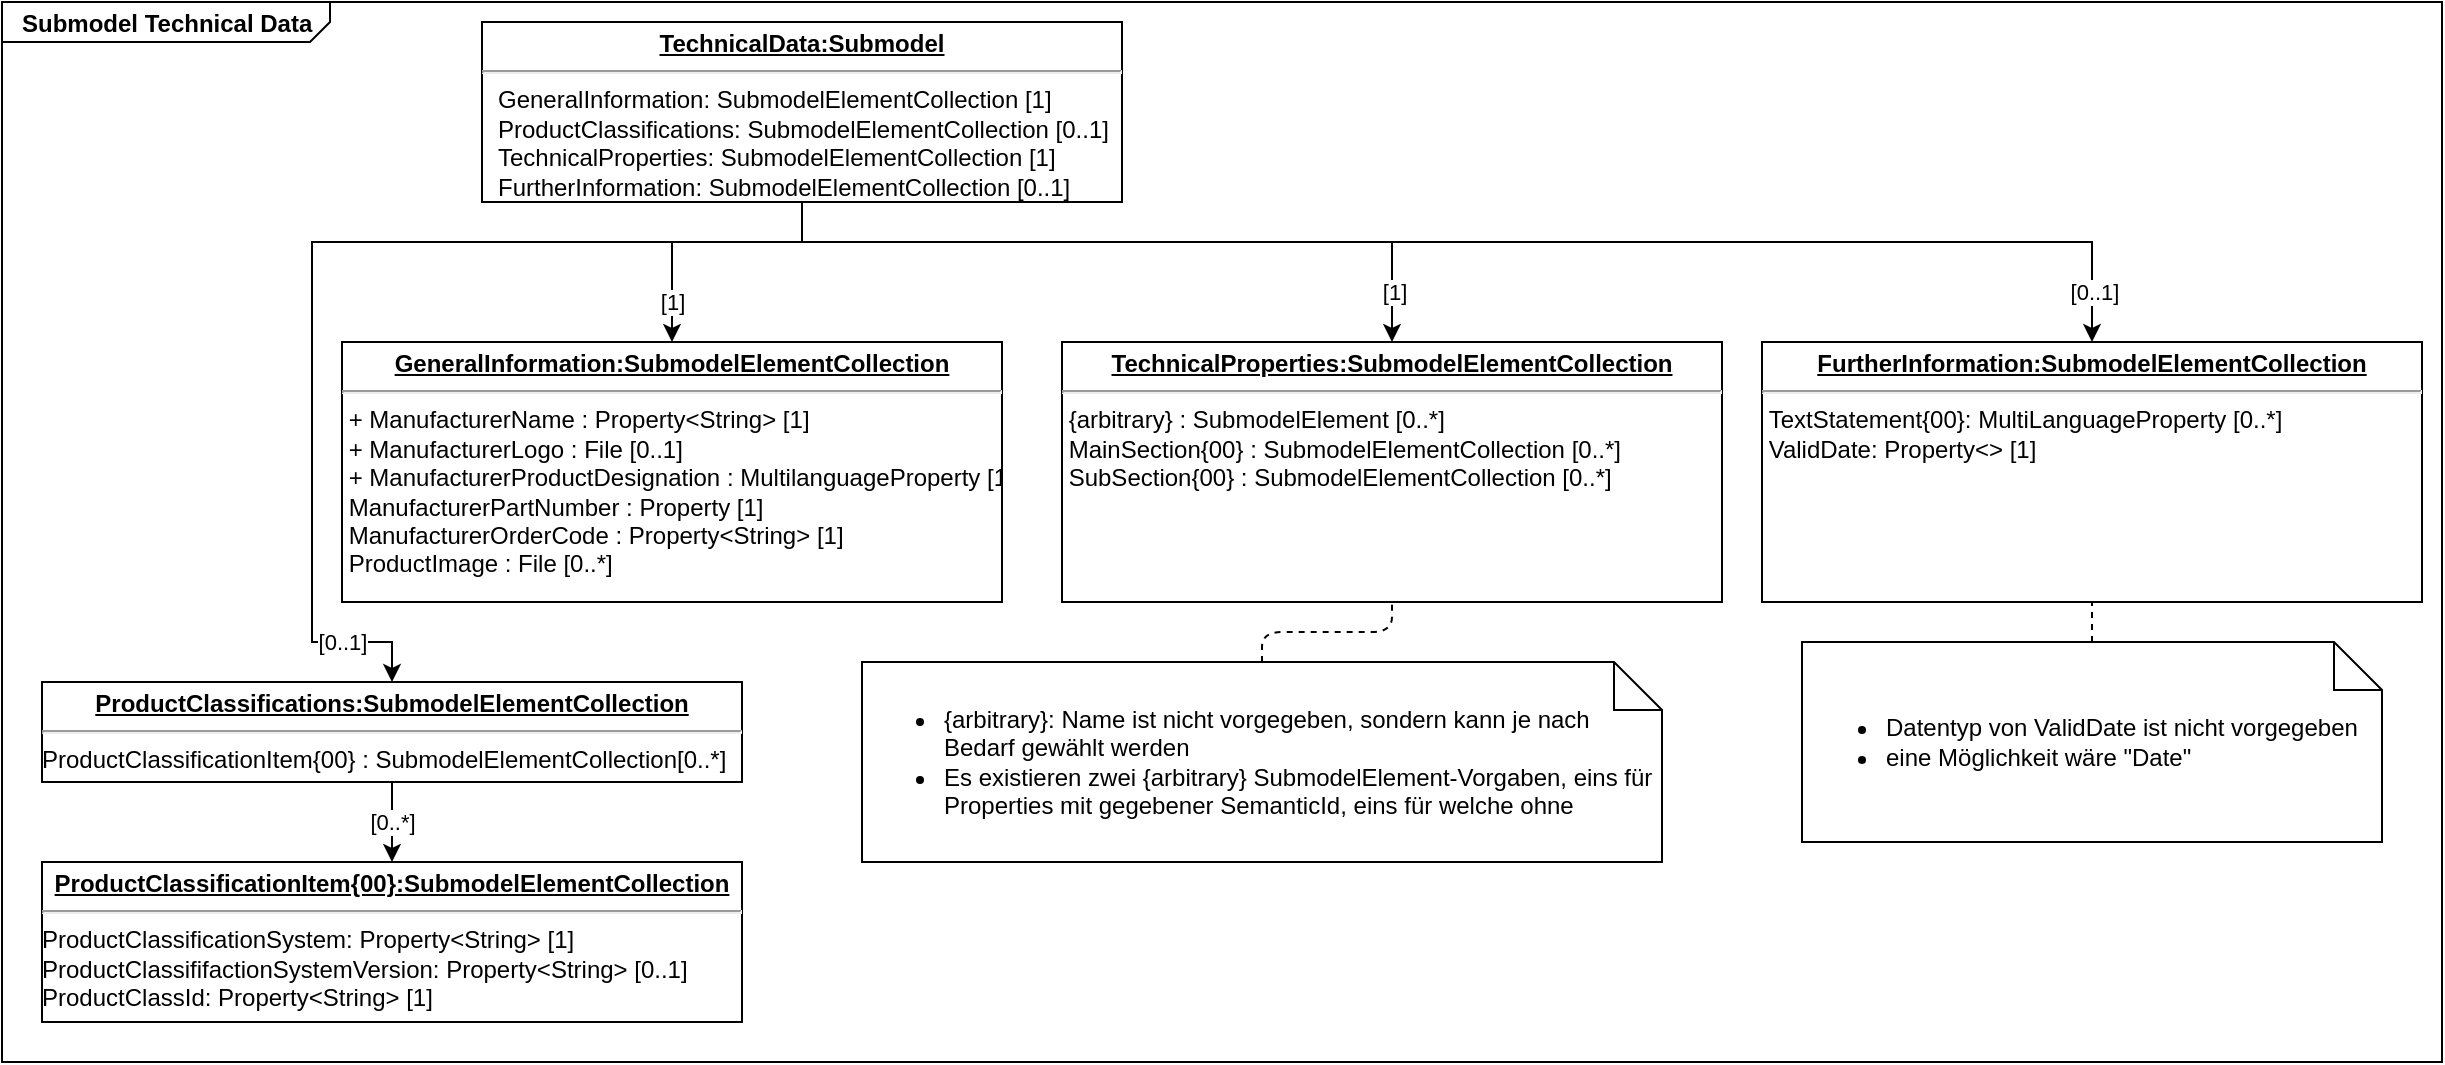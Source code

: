 <mxfile version="13.10.0" type="github">
  <diagram id="LOZXMUCH9rTvnQsDgAjs" name="Page-1">
    <mxGraphModel dx="1423" dy="673" grid="1" gridSize="10" guides="1" tooltips="1" connect="1" arrows="1" fold="1" page="1" pageScale="1" pageWidth="827" pageHeight="1169" math="0" shadow="0">
      <root>
        <mxCell id="0" />
        <mxCell id="1" parent="0" />
        <mxCell id="1MPD8Sa-97pu1-lE3-MR-6" value="&lt;p style=&quot;margin: 0px ; margin-top: 4px ; margin-left: 10px ; text-align: left&quot;&gt;&lt;b&gt;Submodel Technical Data&lt;br&gt;&lt;/b&gt;&lt;/p&gt;" style="html=1;strokeWidth=1;shape=mxgraph.sysml.package;html=1;overflow=fill;whiteSpace=wrap;labelX=164.29;" vertex="1" parent="1">
          <mxGeometry x="70" y="60" width="1220" height="530" as="geometry" />
        </mxCell>
        <mxCell id="JSMg2LDfkCpK5-ybNOtz-7" style="edgeStyle=orthogonalEdgeStyle;rounded=0;orthogonalLoop=1;jettySize=auto;html=1;exitX=0.5;exitY=1;exitDx=0;exitDy=0;entryX=0.5;entryY=0;entryDx=0;entryDy=0;" parent="1" source="JSMg2LDfkCpK5-ybNOtz-1" target="JSMg2LDfkCpK5-ybNOtz-2" edge="1">
          <mxGeometry relative="1" as="geometry">
            <Array as="points">
              <mxPoint x="470" y="180" />
              <mxPoint x="405" y="180" />
            </Array>
          </mxGeometry>
        </mxCell>
        <mxCell id="JSMg2LDfkCpK5-ybNOtz-10" value="[1]" style="edgeLabel;html=1;align=center;verticalAlign=middle;resizable=0;points=[];" parent="JSMg2LDfkCpK5-ybNOtz-7" vertex="1" connectable="0">
          <mxGeometry x="-0.253" y="-4" relative="1" as="geometry">
            <mxPoint x="-34.53" y="33.94" as="offset" />
          </mxGeometry>
        </mxCell>
        <mxCell id="JSMg2LDfkCpK5-ybNOtz-8" style="edgeStyle=orthogonalEdgeStyle;rounded=0;orthogonalLoop=1;jettySize=auto;html=1;exitX=0.5;exitY=1;exitDx=0;exitDy=0;entryX=0.5;entryY=0;entryDx=0;entryDy=0;" parent="1" source="JSMg2LDfkCpK5-ybNOtz-1" target="JSMg2LDfkCpK5-ybNOtz-5" edge="1">
          <mxGeometry relative="1" as="geometry">
            <Array as="points">
              <mxPoint x="470" y="180" />
              <mxPoint x="225" y="180" />
              <mxPoint x="225" y="380" />
              <mxPoint x="265" y="380" />
            </Array>
          </mxGeometry>
        </mxCell>
        <mxCell id="JSMg2LDfkCpK5-ybNOtz-11" value="&lt;div&gt;[0..1]&lt;/div&gt;" style="edgeLabel;html=1;align=center;verticalAlign=middle;resizable=0;points=[];" parent="JSMg2LDfkCpK5-ybNOtz-8" vertex="1" connectable="0">
          <mxGeometry x="-0.152" y="2" relative="1" as="geometry">
            <mxPoint x="-27.76" y="197.94" as="offset" />
          </mxGeometry>
        </mxCell>
        <mxCell id="JSMg2LDfkCpK5-ybNOtz-17" style="edgeStyle=orthogonalEdgeStyle;rounded=0;orthogonalLoop=1;jettySize=auto;html=1;exitX=0.5;exitY=1;exitDx=0;exitDy=0;entryX=0.5;entryY=0;entryDx=0;entryDy=0;" parent="1" source="JSMg2LDfkCpK5-ybNOtz-1" target="JSMg2LDfkCpK5-ybNOtz-13" edge="1">
          <mxGeometry relative="1" as="geometry">
            <Array as="points">
              <mxPoint x="470" y="180" />
              <mxPoint x="765" y="180" />
            </Array>
          </mxGeometry>
        </mxCell>
        <mxCell id="JSMg2LDfkCpK5-ybNOtz-18" value="[1]" style="edgeLabel;html=1;align=center;verticalAlign=middle;resizable=0;points=[];" parent="JSMg2LDfkCpK5-ybNOtz-17" vertex="1" connectable="0">
          <mxGeometry x="0.615" relative="1" as="geometry">
            <mxPoint x="20.88" y="25" as="offset" />
          </mxGeometry>
        </mxCell>
        <mxCell id="JSMg2LDfkCpK5-ybNOtz-19" style="edgeStyle=orthogonalEdgeStyle;rounded=0;orthogonalLoop=1;jettySize=auto;html=1;exitX=0.5;exitY=1;exitDx=0;exitDy=0;entryX=0.5;entryY=0;entryDx=0;entryDy=0;" parent="1" source="JSMg2LDfkCpK5-ybNOtz-1" target="JSMg2LDfkCpK5-ybNOtz-14" edge="1">
          <mxGeometry relative="1" as="geometry">
            <Array as="points">
              <mxPoint x="470" y="180" />
              <mxPoint x="1115" y="180" />
            </Array>
          </mxGeometry>
        </mxCell>
        <mxCell id="JSMg2LDfkCpK5-ybNOtz-20" value="&lt;div&gt;[0..1]&lt;/div&gt;" style="edgeLabel;html=1;align=center;verticalAlign=middle;resizable=0;points=[];" parent="JSMg2LDfkCpK5-ybNOtz-19" vertex="1" connectable="0">
          <mxGeometry x="0.815" y="2" relative="1" as="geometry">
            <mxPoint x="16.76" y="27" as="offset" />
          </mxGeometry>
        </mxCell>
        <mxCell id="JSMg2LDfkCpK5-ybNOtz-1" value="&lt;p style=&quot;margin: 0px ; margin-top: 4px ; text-align: center ; text-decoration: underline&quot;&gt;&lt;b&gt;TechnicalData:Submodel&lt;/b&gt;&lt;/p&gt;&lt;hr&gt;&lt;p style=&quot;margin: 0px ; margin-left: 8px&quot;&gt;GeneralInformation: SubmodelElementCollection [1]&lt;br&gt;&lt;/p&gt;&lt;p style=&quot;margin: 0px ; margin-left: 8px&quot;&gt;ProductClassifications: SubmodelElementCollection [0..1]&lt;br&gt;&lt;/p&gt;&lt;p style=&quot;margin: 0px ; margin-left: 8px&quot;&gt;TechnicalProperties: SubmodelElementCollection [1]&lt;br&gt;&lt;/p&gt;&lt;p style=&quot;margin: 0px ; margin-left: 8px&quot;&gt;FurtherInformation: SubmodelElementCollection [0..1]&lt;br&gt;&lt;/p&gt;" style="verticalAlign=top;align=left;overflow=fill;fontSize=12;fontFamily=Helvetica;html=1;" parent="1" vertex="1">
          <mxGeometry x="310" y="70" width="320" height="90" as="geometry" />
        </mxCell>
        <mxCell id="JSMg2LDfkCpK5-ybNOtz-2" value="&lt;p style=&quot;margin: 0px ; margin-top: 4px ; text-align: center ; text-decoration: underline&quot;&gt;&lt;b&gt;GeneralInformation:SubmodelElementCollection&lt;/b&gt; &lt;/p&gt;&lt;hr&gt;&lt;div&gt;&amp;nbsp;+ ManufacturerName : Property&amp;lt;String&amp;gt; [1]&lt;/div&gt;&lt;div&gt;&amp;nbsp;+ ManufacturerLogo : File [0..1]&lt;/div&gt;&amp;nbsp;+ ManufacturerProductDesignation : MultilanguageProperty [1]&lt;br&gt;&amp;nbsp;ManufacturerPartNumber : Property [1]&lt;br&gt;&amp;nbsp;ManufacturerOrderCode : Property&amp;lt;String&amp;gt; [1]&lt;br&gt;&amp;nbsp;ProductImage : File [0..*]" style="verticalAlign=top;align=left;overflow=fill;fontSize=12;fontFamily=Helvetica;html=1;" parent="1" vertex="1">
          <mxGeometry x="240" y="230" width="330" height="130" as="geometry" />
        </mxCell>
        <mxCell id="JSMg2LDfkCpK5-ybNOtz-9" style="edgeStyle=orthogonalEdgeStyle;rounded=0;orthogonalLoop=1;jettySize=auto;html=1;exitX=0.5;exitY=1;exitDx=0;exitDy=0;entryX=0.5;entryY=0;entryDx=0;entryDy=0;" parent="1" source="JSMg2LDfkCpK5-ybNOtz-5" target="JSMg2LDfkCpK5-ybNOtz-6" edge="1">
          <mxGeometry relative="1" as="geometry" />
        </mxCell>
        <mxCell id="JSMg2LDfkCpK5-ybNOtz-12" value="[0..*]" style="edgeLabel;html=1;align=center;verticalAlign=middle;resizable=0;points=[];" parent="JSMg2LDfkCpK5-ybNOtz-9" vertex="1" connectable="0">
          <mxGeometry x="0.218" relative="1" as="geometry">
            <mxPoint y="-4.71" as="offset" />
          </mxGeometry>
        </mxCell>
        <mxCell id="JSMg2LDfkCpK5-ybNOtz-5" value="&lt;p style=&quot;margin: 0px ; margin-top: 4px ; text-align: center ; text-decoration: underline&quot;&gt;&lt;b&gt;ProductClassifications:SubmodelElementCollection&lt;/b&gt; &lt;/p&gt;&lt;hr&gt;&lt;div&gt;ProductClassificationItem{00} : SubmodelElementCollection[0..*]&lt;/div&gt;" style="verticalAlign=top;align=left;overflow=fill;fontSize=12;fontFamily=Helvetica;html=1;" parent="1" vertex="1">
          <mxGeometry x="90" y="400" width="350" height="50" as="geometry" />
        </mxCell>
        <mxCell id="JSMg2LDfkCpK5-ybNOtz-6" value="&lt;p style=&quot;margin: 0px ; margin-top: 4px ; text-align: center ; text-decoration: underline&quot;&gt;&lt;b&gt;ProductClassificationItem{00}:SubmodelElementCollection&lt;/b&gt; &lt;/p&gt;&lt;hr&gt;&lt;div&gt;ProductClassificationSystem: Property&amp;lt;String&amp;gt; [1]&lt;/div&gt;&lt;div&gt;ProductClassififactionSystemVersion: Property&amp;lt;String&amp;gt; [0..1]&lt;/div&gt;&lt;div&gt;ProductClassId: Property&amp;lt;String&amp;gt; [1]&lt;br&gt;&lt;/div&gt;" style="verticalAlign=top;align=left;overflow=fill;fontSize=12;fontFamily=Helvetica;html=1;" parent="1" vertex="1">
          <mxGeometry x="90" y="490" width="350" height="80" as="geometry" />
        </mxCell>
        <mxCell id="JSMg2LDfkCpK5-ybNOtz-13" value="&lt;p style=&quot;margin: 0px ; margin-top: 4px ; text-align: center ; text-decoration: underline&quot;&gt;&lt;b&gt;TechnicalProperties:SubmodelElementCollection&lt;/b&gt; &lt;/p&gt;&lt;hr&gt;&lt;div&gt;&amp;nbsp;{arbitrary} : SubmodelElement [0..*]&lt;/div&gt;&lt;div&gt;&amp;nbsp;MainSection{00} : SubmodelElementCollection [0..*]&lt;/div&gt;&lt;div&gt;&amp;nbsp;SubSection{00} : SubmodelElementCollection [0..*]&lt;br&gt;&lt;/div&gt;&lt;div&gt;&lt;br&gt;&lt;/div&gt;" style="verticalAlign=top;align=left;overflow=fill;fontSize=12;fontFamily=Helvetica;html=1;" parent="1" vertex="1">
          <mxGeometry x="600" y="230" width="330" height="130" as="geometry" />
        </mxCell>
        <mxCell id="JSMg2LDfkCpK5-ybNOtz-14" value="&lt;p style=&quot;margin: 0px ; margin-top: 4px ; text-align: center ; text-decoration: underline&quot;&gt;&lt;b&gt;FurtherInformation:SubmodelElementCollection&lt;/b&gt; &lt;/p&gt;&lt;hr&gt;&lt;div&gt;&amp;nbsp;TextStatement{00}: MultiLanguageProperty [0..*]&lt;/div&gt;&lt;div&gt;&amp;nbsp;ValidDate: Property&amp;lt;&amp;gt; [1]&lt;br&gt;&lt;/div&gt;&lt;div&gt;&lt;br&gt;&lt;/div&gt;" style="verticalAlign=top;align=left;overflow=fill;fontSize=12;fontFamily=Helvetica;html=1;" parent="1" vertex="1">
          <mxGeometry x="950" y="230" width="330" height="130" as="geometry" />
        </mxCell>
        <mxCell id="1MPD8Sa-97pu1-lE3-MR-3" value="" style="endArrow=none;dashed=1;html=1;entryX=0.5;entryY=1;entryDx=0;entryDy=0;edgeStyle=orthogonalEdgeStyle;" edge="1" parent="1" source="1MPD8Sa-97pu1-lE3-MR-8" target="JSMg2LDfkCpK5-ybNOtz-13">
          <mxGeometry width="50" height="50" relative="1" as="geometry">
            <mxPoint x="737.5" y="440" as="sourcePoint" />
            <mxPoint x="810" y="550" as="targetPoint" />
          </mxGeometry>
        </mxCell>
        <mxCell id="1MPD8Sa-97pu1-lE3-MR-4" value="" style="endArrow=none;dashed=1;html=1;edgeStyle=orthogonalEdgeStyle;" edge="1" parent="1" source="1MPD8Sa-97pu1-lE3-MR-10" target="JSMg2LDfkCpK5-ybNOtz-14">
          <mxGeometry width="50" height="50" relative="1" as="geometry">
            <mxPoint x="1142.5" y="440" as="sourcePoint" />
            <mxPoint x="1380" y="400" as="targetPoint" />
          </mxGeometry>
        </mxCell>
        <mxCell id="1MPD8Sa-97pu1-lE3-MR-8" value="&lt;div align=&quot;left&quot;&gt;&lt;ul&gt;&lt;li&gt;{arbitrary}: Name ist nicht vorgegeben, sondern kann je nach Bedarf gewählt werden&lt;/li&gt;&lt;li&gt;Es existieren zwei {arbitrary} SubmodelElement-Vorgaben, eins für Properties mit gegebener SemanticId, eins für welche ohne&lt;/li&gt;&lt;/ul&gt;&lt;/div&gt;" style="shape=note;size=24;whiteSpace=wrap;html=1;" vertex="1" parent="1">
          <mxGeometry x="500" y="390" width="400" height="100" as="geometry" />
        </mxCell>
        <mxCell id="1MPD8Sa-97pu1-lE3-MR-10" value="&lt;div align=&quot;left&quot;&gt;&lt;ul&gt;&lt;li&gt;Datentyp von ValidDate ist nicht vorgegeben&lt;/li&gt;&lt;li&gt;eine Möglichkeit wäre &quot;Date&quot;&lt;/li&gt;&lt;/ul&gt;&lt;/div&gt;" style="shape=note;size=24;whiteSpace=wrap;html=1;align=left;" vertex="1" parent="1">
          <mxGeometry x="970" y="380" width="290" height="100" as="geometry" />
        </mxCell>
      </root>
    </mxGraphModel>
  </diagram>
</mxfile>
